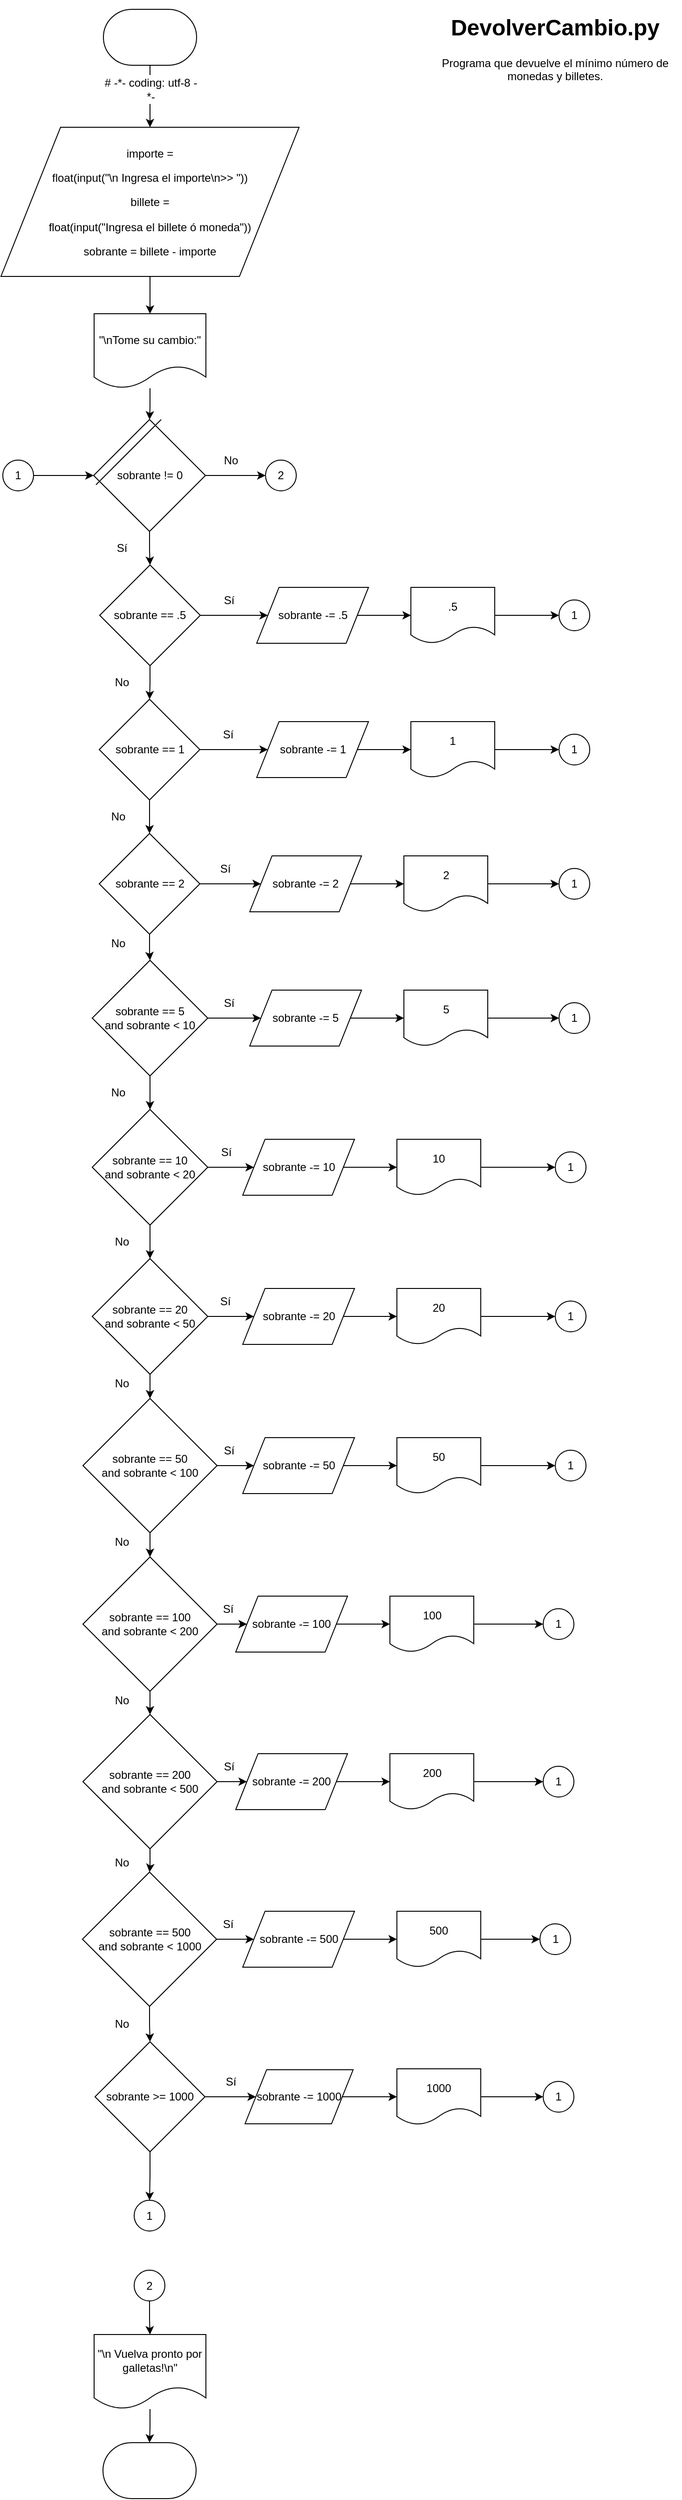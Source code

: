 <mxfile version="10.9.8" type="google"><diagram id="t9eIMvIFj8lqUvyRgRZ9" name="Page-1"><mxGraphModel dx="2066" dy="1090" grid="1" gridSize="10" guides="1" tooltips="1" connect="1" arrows="1" fold="1" page="1" pageScale="1" pageWidth="850" pageHeight="1100" math="0" shadow="0"><root><mxCell id="0"/><mxCell id="1" parent="0"/><mxCell id="4BTMthnvzZJZzFdLzzdM-22" value="&lt;h1&gt;DevolverCambio.py&lt;br&gt;&lt;/h1&gt;&lt;p&gt;Programa que devuelve el mínimo número de monedas y billetes.&lt;br&gt;&lt;/p&gt;" style="text;html=1;strokeColor=none;fillColor=none;spacing=5;spacingTop=-20;whiteSpace=wrap;overflow=hidden;rounded=0;labelBackgroundColor=#ffffff;align=center;" parent="1" vertex="1"><mxGeometry x="538" y="40" width="270" height="90" as="geometry"/></mxCell><mxCell id="h7jLW6X67XXgZr9En6BO-9" value="" style="edgeStyle=orthogonalEdgeStyle;rounded=0;orthogonalLoop=1;jettySize=auto;html=1;" parent="1" source="4BTMthnvzZJZzFdLzzdM-1" target="h7jLW6X67XXgZr9En6BO-5" edge="1"><mxGeometry relative="1" as="geometry"/></mxCell><mxCell id="4BTMthnvzZJZzFdLzzdM-1" value="" style="strokeWidth=1;html=1;shape=mxgraph.flowchart.terminator;whiteSpace=wrap;" parent="1" vertex="1"><mxGeometry x="188" y="40" width="100" height="60" as="geometry"/></mxCell><mxCell id="4BTMthnvzZJZzFdLzzdM-18" value="" style="strokeWidth=1;html=1;shape=mxgraph.flowchart.terminator;whiteSpace=wrap;" parent="1" vertex="1"><mxGeometry x="187.5" y="2650" width="100" height="60" as="geometry"/></mxCell><mxCell id="Xz02Oz3Y_yTsG8PLeqi4-4" value="" style="edgeStyle=orthogonalEdgeStyle;rounded=0;orthogonalLoop=1;jettySize=auto;html=1;" edge="1" parent="1" source="h7jLW6X67XXgZr9En6BO-1" target="Xz02Oz3Y_yTsG8PLeqi4-2"><mxGeometry relative="1" as="geometry"/></mxCell><mxCell id="Xz02Oz3Y_yTsG8PLeqi4-122" value="" style="edgeStyle=orthogonalEdgeStyle;rounded=0;orthogonalLoop=1;jettySize=auto;html=1;" edge="1" parent="1" source="h7jLW6X67XXgZr9En6BO-1" target="Xz02Oz3Y_yTsG8PLeqi4-121"><mxGeometry relative="1" as="geometry"/></mxCell><mxCell id="h7jLW6X67XXgZr9En6BO-1" value="sobrante != 0" style="rhombus;whiteSpace=wrap;html=1;" parent="1" vertex="1"><mxGeometry x="177.5" y="480" width="120" height="120" as="geometry"/></mxCell><mxCell id="Xz02Oz3Y_yTsG8PLeqi4-1" value="" style="edgeStyle=orthogonalEdgeStyle;rounded=0;orthogonalLoop=1;jettySize=auto;html=1;" edge="1" parent="1" source="h7jLW6X67XXgZr9En6BO-5" target="h7jLW6X67XXgZr9En6BO-29"><mxGeometry relative="1" as="geometry"/></mxCell><mxCell id="h7jLW6X67XXgZr9En6BO-5" value="&lt;div title=&quot;Page 1&quot;&gt;&lt;div&gt;&lt;div&gt;&lt;div&gt;&lt;p&gt;&lt;span&gt;importe = &lt;br&gt;&lt;/span&gt;&lt;/p&gt;&lt;p&gt;&lt;span&gt;float(input(&quot;\n Ingresa el importe\n&amp;gt;&amp;gt; &quot;))&lt;/span&gt;&lt;/p&gt;&lt;div title=&quot;Page 1&quot;&gt;&lt;div&gt;&lt;div&gt;&lt;div&gt;&lt;p&gt;&lt;span&gt;billete = &lt;br&gt;&lt;/span&gt;&lt;/p&gt;&lt;p&gt;&lt;span&gt;float(input(&quot;Ingresa el billete ó moneda&quot;))&lt;/span&gt;&lt;/p&gt;&lt;p&gt;&lt;span&gt;sobrante = billete - importe&lt;br&gt;&lt;/span&gt;&lt;/p&gt;&lt;/div&gt;&lt;/div&gt;&lt;/div&gt;&lt;/div&gt;&lt;/div&gt;&lt;/div&gt;&lt;/div&gt;&lt;/div&gt;" style="shape=parallelogram;perimeter=parallelogramPerimeter;whiteSpace=wrap;html=1;" parent="1" vertex="1"><mxGeometry x="78" y="166.5" width="320" height="160" as="geometry"/></mxCell><mxCell id="h7jLW6X67XXgZr9En6BO-13" value="Sí" style="text;html=1;strokeColor=none;fillColor=none;align=center;verticalAlign=middle;whiteSpace=wrap;rounded=0;" parent="1" vertex="1"><mxGeometry x="187.5" y="608" width="40" height="20" as="geometry"/></mxCell><mxCell id="h7jLW6X67XXgZr9En6BO-14" value="No" style="text;html=1;strokeColor=none;fillColor=none;align=center;verticalAlign=middle;whiteSpace=wrap;rounded=0;" parent="1" vertex="1"><mxGeometry x="305" y="513.5" width="40" height="20" as="geometry"/></mxCell><mxCell id="h7jLW6X67XXgZr9En6BO-25" value="# -*- coding: utf-8 -*-" style="text;html=1;strokeColor=none;fillColor=#ffffff;align=center;verticalAlign=middle;whiteSpace=wrap;rounded=0;" parent="1" vertex="1"><mxGeometry x="183.5" y="110.5" width="110" height="31" as="geometry"/></mxCell><mxCell id="Xz02Oz3Y_yTsG8PLeqi4-3" value="" style="edgeStyle=orthogonalEdgeStyle;rounded=0;orthogonalLoop=1;jettySize=auto;html=1;" edge="1" parent="1" source="h7jLW6X67XXgZr9En6BO-29" target="h7jLW6X67XXgZr9En6BO-1"><mxGeometry relative="1" as="geometry"/></mxCell><mxCell id="h7jLW6X67XXgZr9En6BO-29" value="&lt;div title=&quot;Page 1&quot;&gt;&lt;div&gt;&lt;div&gt;&lt;div&gt;&lt;p&gt;&lt;span&gt;&quot;\nTome su cambio:&quot;&lt;/span&gt;&lt;/p&gt;&lt;/div&gt;&lt;/div&gt;&lt;/div&gt;&lt;/div&gt;" style="shape=document;whiteSpace=wrap;html=1;boundedLbl=1;fillColor=#ffffff;" parent="1" vertex="1"><mxGeometry x="178" y="366.5" width="120" height="80" as="geometry"/></mxCell><mxCell id="h7jLW6X67XXgZr9En6BO-65" value="1" style="ellipse;whiteSpace=wrap;html=1;aspect=fixed;fillColor=#ffffff;" parent="1" vertex="1"><mxGeometry x="677" y="673.5" width="33" height="33" as="geometry"/></mxCell><mxCell id="Xz02Oz3Y_yTsG8PLeqi4-9" value="" style="edgeStyle=orthogonalEdgeStyle;rounded=0;orthogonalLoop=1;jettySize=auto;html=1;" edge="1" parent="1" source="Xz02Oz3Y_yTsG8PLeqi4-2" target="Xz02Oz3Y_yTsG8PLeqi4-6"><mxGeometry relative="1" as="geometry"/></mxCell><mxCell id="Xz02Oz3Y_yTsG8PLeqi4-12" value="" style="edgeStyle=orthogonalEdgeStyle;rounded=0;orthogonalLoop=1;jettySize=auto;html=1;" edge="1" parent="1" source="Xz02Oz3Y_yTsG8PLeqi4-2" target="Xz02Oz3Y_yTsG8PLeqi4-11"><mxGeometry relative="1" as="geometry"/></mxCell><mxCell id="Xz02Oz3Y_yTsG8PLeqi4-2" value="sobrante == .5" style="rhombus;whiteSpace=wrap;html=1;" vertex="1" parent="1"><mxGeometry x="184" y="636" width="108" height="108" as="geometry"/></mxCell><mxCell id="Xz02Oz3Y_yTsG8PLeqi4-10" value="" style="edgeStyle=orthogonalEdgeStyle;rounded=0;orthogonalLoop=1;jettySize=auto;html=1;" edge="1" parent="1" source="Xz02Oz3Y_yTsG8PLeqi4-6" target="Xz02Oz3Y_yTsG8PLeqi4-7"><mxGeometry relative="1" as="geometry"/></mxCell><mxCell id="Xz02Oz3Y_yTsG8PLeqi4-6" value="sobrante -= .5" style="shape=parallelogram;perimeter=parallelogramPerimeter;whiteSpace=wrap;html=1;" vertex="1" parent="1"><mxGeometry x="352.5" y="660" width="120" height="60" as="geometry"/></mxCell><mxCell id="Xz02Oz3Y_yTsG8PLeqi4-82" value="" style="edgeStyle=orthogonalEdgeStyle;rounded=0;orthogonalLoop=1;jettySize=auto;html=1;" edge="1" parent="1" source="Xz02Oz3Y_yTsG8PLeqi4-7" target="h7jLW6X67XXgZr9En6BO-65"><mxGeometry relative="1" as="geometry"/></mxCell><mxCell id="Xz02Oz3Y_yTsG8PLeqi4-7" value=".5" style="shape=document;whiteSpace=wrap;html=1;boundedLbl=1;fillColor=#ffffff;" vertex="1" parent="1"><mxGeometry x="518" y="660" width="90" height="60" as="geometry"/></mxCell><mxCell id="Xz02Oz3Y_yTsG8PLeqi4-15" value="" style="edgeStyle=orthogonalEdgeStyle;rounded=0;orthogonalLoop=1;jettySize=auto;html=1;" edge="1" parent="1" source="Xz02Oz3Y_yTsG8PLeqi4-11" target="Xz02Oz3Y_yTsG8PLeqi4-13"><mxGeometry relative="1" as="geometry"/></mxCell><mxCell id="Xz02Oz3Y_yTsG8PLeqi4-24" value="" style="edgeStyle=orthogonalEdgeStyle;rounded=0;orthogonalLoop=1;jettySize=auto;html=1;" edge="1" parent="1" source="Xz02Oz3Y_yTsG8PLeqi4-11" target="Xz02Oz3Y_yTsG8PLeqi4-21"><mxGeometry relative="1" as="geometry"/></mxCell><mxCell id="Xz02Oz3Y_yTsG8PLeqi4-11" value="sobrante == 1" style="rhombus;whiteSpace=wrap;html=1;" vertex="1" parent="1"><mxGeometry x="183.5" y="780" width="108" height="108" as="geometry"/></mxCell><mxCell id="Xz02Oz3Y_yTsG8PLeqi4-16" value="" style="edgeStyle=orthogonalEdgeStyle;rounded=0;orthogonalLoop=1;jettySize=auto;html=1;" edge="1" parent="1" source="Xz02Oz3Y_yTsG8PLeqi4-13" target="Xz02Oz3Y_yTsG8PLeqi4-14"><mxGeometry relative="1" as="geometry"/></mxCell><mxCell id="Xz02Oz3Y_yTsG8PLeqi4-13" value="sobrante -= 1" style="shape=parallelogram;perimeter=parallelogramPerimeter;whiteSpace=wrap;html=1;" vertex="1" parent="1"><mxGeometry x="352.5" y="804" width="120" height="60" as="geometry"/></mxCell><mxCell id="Xz02Oz3Y_yTsG8PLeqi4-84" value="" style="edgeStyle=orthogonalEdgeStyle;rounded=0;orthogonalLoop=1;jettySize=auto;html=1;" edge="1" parent="1" source="Xz02Oz3Y_yTsG8PLeqi4-14" target="Xz02Oz3Y_yTsG8PLeqi4-83"><mxGeometry relative="1" as="geometry"/></mxCell><mxCell id="Xz02Oz3Y_yTsG8PLeqi4-14" value="1" style="shape=document;whiteSpace=wrap;html=1;boundedLbl=1;fillColor=#ffffff;" vertex="1" parent="1"><mxGeometry x="518" y="804" width="90" height="60" as="geometry"/></mxCell><mxCell id="Xz02Oz3Y_yTsG8PLeqi4-25" value="" style="edgeStyle=orthogonalEdgeStyle;rounded=0;orthogonalLoop=1;jettySize=auto;html=1;" edge="1" parent="1" source="Xz02Oz3Y_yTsG8PLeqi4-21" target="Xz02Oz3Y_yTsG8PLeqi4-22"><mxGeometry relative="1" as="geometry"/></mxCell><mxCell id="Xz02Oz3Y_yTsG8PLeqi4-30" value="" style="edgeStyle=orthogonalEdgeStyle;rounded=0;orthogonalLoop=1;jettySize=auto;html=1;" edge="1" parent="1" source="Xz02Oz3Y_yTsG8PLeqi4-21" target="Xz02Oz3Y_yTsG8PLeqi4-27"><mxGeometry relative="1" as="geometry"/></mxCell><mxCell id="Xz02Oz3Y_yTsG8PLeqi4-21" value="sobrante == 2" style="rhombus;whiteSpace=wrap;html=1;" vertex="1" parent="1"><mxGeometry x="183.5" y="924" width="108" height="108" as="geometry"/></mxCell><mxCell id="Xz02Oz3Y_yTsG8PLeqi4-26" value="" style="edgeStyle=orthogonalEdgeStyle;rounded=0;orthogonalLoop=1;jettySize=auto;html=1;" edge="1" parent="1" source="Xz02Oz3Y_yTsG8PLeqi4-22" target="Xz02Oz3Y_yTsG8PLeqi4-23"><mxGeometry relative="1" as="geometry"/></mxCell><mxCell id="Xz02Oz3Y_yTsG8PLeqi4-22" value="sobrante -= 2" style="shape=parallelogram;perimeter=parallelogramPerimeter;whiteSpace=wrap;html=1;" vertex="1" parent="1"><mxGeometry x="345" y="948" width="120" height="60" as="geometry"/></mxCell><mxCell id="Xz02Oz3Y_yTsG8PLeqi4-86" value="" style="edgeStyle=orthogonalEdgeStyle;rounded=0;orthogonalLoop=1;jettySize=auto;html=1;" edge="1" parent="1" source="Xz02Oz3Y_yTsG8PLeqi4-23" target="Xz02Oz3Y_yTsG8PLeqi4-85"><mxGeometry relative="1" as="geometry"/></mxCell><mxCell id="Xz02Oz3Y_yTsG8PLeqi4-23" value="2" style="shape=document;whiteSpace=wrap;html=1;boundedLbl=1;fillColor=#ffffff;" vertex="1" parent="1"><mxGeometry x="510.5" y="948" width="90" height="60" as="geometry"/></mxCell><mxCell id="Xz02Oz3Y_yTsG8PLeqi4-32" value="" style="edgeStyle=orthogonalEdgeStyle;rounded=0;orthogonalLoop=1;jettySize=auto;html=1;" edge="1" parent="1" source="Xz02Oz3Y_yTsG8PLeqi4-27" target="Xz02Oz3Y_yTsG8PLeqi4-28"><mxGeometry relative="1" as="geometry"/></mxCell><mxCell id="Xz02Oz3Y_yTsG8PLeqi4-37" value="" style="edgeStyle=orthogonalEdgeStyle;rounded=0;orthogonalLoop=1;jettySize=auto;html=1;" edge="1" parent="1" source="Xz02Oz3Y_yTsG8PLeqi4-27" target="Xz02Oz3Y_yTsG8PLeqi4-36"><mxGeometry relative="1" as="geometry"/></mxCell><mxCell id="Xz02Oz3Y_yTsG8PLeqi4-27" value="&lt;div&gt;sobrante == 5 &lt;br&gt;&lt;/div&gt;&lt;div&gt;and sobrante &amp;lt; 10&lt;/div&gt;" style="rhombus;whiteSpace=wrap;html=1;" vertex="1" parent="1"><mxGeometry x="176" y="1060" width="124" height="124" as="geometry"/></mxCell><mxCell id="Xz02Oz3Y_yTsG8PLeqi4-33" value="" style="edgeStyle=orthogonalEdgeStyle;rounded=0;orthogonalLoop=1;jettySize=auto;html=1;" edge="1" parent="1" source="Xz02Oz3Y_yTsG8PLeqi4-28" target="Xz02Oz3Y_yTsG8PLeqi4-29"><mxGeometry relative="1" as="geometry"/></mxCell><mxCell id="Xz02Oz3Y_yTsG8PLeqi4-28" value="sobrante -= 5" style="shape=parallelogram;perimeter=parallelogramPerimeter;whiteSpace=wrap;html=1;" vertex="1" parent="1"><mxGeometry x="345" y="1092" width="120" height="60" as="geometry"/></mxCell><mxCell id="Xz02Oz3Y_yTsG8PLeqi4-88" value="" style="edgeStyle=orthogonalEdgeStyle;rounded=0;orthogonalLoop=1;jettySize=auto;html=1;" edge="1" parent="1" source="Xz02Oz3Y_yTsG8PLeqi4-29" target="Xz02Oz3Y_yTsG8PLeqi4-87"><mxGeometry relative="1" as="geometry"/></mxCell><mxCell id="Xz02Oz3Y_yTsG8PLeqi4-29" value="5" style="shape=document;whiteSpace=wrap;html=1;boundedLbl=1;fillColor=#ffffff;" vertex="1" parent="1"><mxGeometry x="510.5" y="1092" width="90" height="60" as="geometry"/></mxCell><mxCell id="Xz02Oz3Y_yTsG8PLeqi4-40" value="" style="edgeStyle=orthogonalEdgeStyle;rounded=0;orthogonalLoop=1;jettySize=auto;html=1;" edge="1" parent="1" source="Xz02Oz3Y_yTsG8PLeqi4-36" target="Xz02Oz3Y_yTsG8PLeqi4-38"><mxGeometry relative="1" as="geometry"/></mxCell><mxCell id="Xz02Oz3Y_yTsG8PLeqi4-43" value="" style="edgeStyle=orthogonalEdgeStyle;rounded=0;orthogonalLoop=1;jettySize=auto;html=1;" edge="1" parent="1" source="Xz02Oz3Y_yTsG8PLeqi4-36" target="Xz02Oz3Y_yTsG8PLeqi4-42"><mxGeometry relative="1" as="geometry"/></mxCell><mxCell id="Xz02Oz3Y_yTsG8PLeqi4-36" value="&lt;div&gt;sobrante == 10 &lt;br&gt;&lt;/div&gt;&lt;div&gt;and sobrante &amp;lt; 20&lt;/div&gt;" style="rhombus;whiteSpace=wrap;html=1;" vertex="1" parent="1"><mxGeometry x="176" y="1220" width="124" height="124" as="geometry"/></mxCell><mxCell id="Xz02Oz3Y_yTsG8PLeqi4-41" value="" style="edgeStyle=orthogonalEdgeStyle;rounded=0;orthogonalLoop=1;jettySize=auto;html=1;" edge="1" parent="1" source="Xz02Oz3Y_yTsG8PLeqi4-38" target="Xz02Oz3Y_yTsG8PLeqi4-39"><mxGeometry relative="1" as="geometry"/></mxCell><mxCell id="Xz02Oz3Y_yTsG8PLeqi4-38" value="sobrante -= 10" style="shape=parallelogram;perimeter=parallelogramPerimeter;whiteSpace=wrap;html=1;" vertex="1" parent="1"><mxGeometry x="337.5" y="1252" width="120" height="60" as="geometry"/></mxCell><mxCell id="Xz02Oz3Y_yTsG8PLeqi4-98" value="" style="edgeStyle=orthogonalEdgeStyle;rounded=0;orthogonalLoop=1;jettySize=auto;html=1;" edge="1" parent="1" source="Xz02Oz3Y_yTsG8PLeqi4-39" target="Xz02Oz3Y_yTsG8PLeqi4-95"><mxGeometry relative="1" as="geometry"/></mxCell><mxCell id="Xz02Oz3Y_yTsG8PLeqi4-39" value="10" style="shape=document;whiteSpace=wrap;html=1;boundedLbl=1;fillColor=#ffffff;" vertex="1" parent="1"><mxGeometry x="503" y="1252" width="90" height="60" as="geometry"/></mxCell><mxCell id="Xz02Oz3Y_yTsG8PLeqi4-46" value="" style="edgeStyle=orthogonalEdgeStyle;rounded=0;orthogonalLoop=1;jettySize=auto;html=1;" edge="1" parent="1" source="Xz02Oz3Y_yTsG8PLeqi4-42" target="Xz02Oz3Y_yTsG8PLeqi4-44"><mxGeometry relative="1" as="geometry"/></mxCell><mxCell id="Xz02Oz3Y_yTsG8PLeqi4-49" value="" style="edgeStyle=orthogonalEdgeStyle;rounded=0;orthogonalLoop=1;jettySize=auto;html=1;" edge="1" parent="1" source="Xz02Oz3Y_yTsG8PLeqi4-42" target="Xz02Oz3Y_yTsG8PLeqi4-48"><mxGeometry relative="1" as="geometry"/></mxCell><mxCell id="Xz02Oz3Y_yTsG8PLeqi4-42" value="&lt;div&gt;sobrante == 20 &lt;br&gt;&lt;/div&gt;&lt;div&gt;and sobrante &amp;lt; 50&lt;/div&gt;" style="rhombus;whiteSpace=wrap;html=1;" vertex="1" parent="1"><mxGeometry x="176" y="1380" width="124" height="124" as="geometry"/></mxCell><mxCell id="Xz02Oz3Y_yTsG8PLeqi4-47" value="" style="edgeStyle=orthogonalEdgeStyle;rounded=0;orthogonalLoop=1;jettySize=auto;html=1;" edge="1" parent="1" source="Xz02Oz3Y_yTsG8PLeqi4-44" target="Xz02Oz3Y_yTsG8PLeqi4-45"><mxGeometry relative="1" as="geometry"/></mxCell><mxCell id="Xz02Oz3Y_yTsG8PLeqi4-44" value="sobrante -= 20" style="shape=parallelogram;perimeter=parallelogramPerimeter;whiteSpace=wrap;html=1;" vertex="1" parent="1"><mxGeometry x="337.5" y="1412" width="120" height="60" as="geometry"/></mxCell><mxCell id="Xz02Oz3Y_yTsG8PLeqi4-102" value="" style="edgeStyle=orthogonalEdgeStyle;rounded=0;orthogonalLoop=1;jettySize=auto;html=1;" edge="1" parent="1" source="Xz02Oz3Y_yTsG8PLeqi4-45" target="Xz02Oz3Y_yTsG8PLeqi4-99"><mxGeometry relative="1" as="geometry"/></mxCell><mxCell id="Xz02Oz3Y_yTsG8PLeqi4-45" value="20" style="shape=document;whiteSpace=wrap;html=1;boundedLbl=1;fillColor=#ffffff;" vertex="1" parent="1"><mxGeometry x="503" y="1412" width="90" height="60" as="geometry"/></mxCell><mxCell id="Xz02Oz3Y_yTsG8PLeqi4-52" value="" style="edgeStyle=orthogonalEdgeStyle;rounded=0;orthogonalLoop=1;jettySize=auto;html=1;" edge="1" parent="1" source="Xz02Oz3Y_yTsG8PLeqi4-48" target="Xz02Oz3Y_yTsG8PLeqi4-50"><mxGeometry relative="1" as="geometry"/></mxCell><mxCell id="Xz02Oz3Y_yTsG8PLeqi4-55" value="" style="edgeStyle=orthogonalEdgeStyle;rounded=0;orthogonalLoop=1;jettySize=auto;html=1;" edge="1" parent="1" source="Xz02Oz3Y_yTsG8PLeqi4-48" target="Xz02Oz3Y_yTsG8PLeqi4-54"><mxGeometry relative="1" as="geometry"/></mxCell><mxCell id="Xz02Oz3Y_yTsG8PLeqi4-48" value="&lt;div&gt;sobrante == 50 &lt;br&gt;&lt;/div&gt;&lt;div&gt;and sobrante &amp;lt; 100&lt;/div&gt;" style="rhombus;whiteSpace=wrap;html=1;" vertex="1" parent="1"><mxGeometry x="166" y="1530" width="144" height="144" as="geometry"/></mxCell><mxCell id="Xz02Oz3Y_yTsG8PLeqi4-53" value="" style="edgeStyle=orthogonalEdgeStyle;rounded=0;orthogonalLoop=1;jettySize=auto;html=1;" edge="1" parent="1" source="Xz02Oz3Y_yTsG8PLeqi4-50" target="Xz02Oz3Y_yTsG8PLeqi4-51"><mxGeometry relative="1" as="geometry"/></mxCell><mxCell id="Xz02Oz3Y_yTsG8PLeqi4-50" value="sobrante -= 50" style="shape=parallelogram;perimeter=parallelogramPerimeter;whiteSpace=wrap;html=1;" vertex="1" parent="1"><mxGeometry x="337.5" y="1572" width="120" height="60" as="geometry"/></mxCell><mxCell id="Xz02Oz3Y_yTsG8PLeqi4-104" value="" style="edgeStyle=orthogonalEdgeStyle;rounded=0;orthogonalLoop=1;jettySize=auto;html=1;" edge="1" parent="1" source="Xz02Oz3Y_yTsG8PLeqi4-51" target="Xz02Oz3Y_yTsG8PLeqi4-103"><mxGeometry relative="1" as="geometry"/></mxCell><mxCell id="Xz02Oz3Y_yTsG8PLeqi4-51" value="50" style="shape=document;whiteSpace=wrap;html=1;boundedLbl=1;fillColor=#ffffff;" vertex="1" parent="1"><mxGeometry x="503" y="1572" width="90" height="60" as="geometry"/></mxCell><mxCell id="Xz02Oz3Y_yTsG8PLeqi4-58" value="" style="edgeStyle=orthogonalEdgeStyle;rounded=0;orthogonalLoop=1;jettySize=auto;html=1;" edge="1" parent="1" source="Xz02Oz3Y_yTsG8PLeqi4-54" target="Xz02Oz3Y_yTsG8PLeqi4-56"><mxGeometry relative="1" as="geometry"/></mxCell><mxCell id="Xz02Oz3Y_yTsG8PLeqi4-61" value="" style="edgeStyle=orthogonalEdgeStyle;rounded=0;orthogonalLoop=1;jettySize=auto;html=1;" edge="1" parent="1" source="Xz02Oz3Y_yTsG8PLeqi4-54" target="Xz02Oz3Y_yTsG8PLeqi4-60"><mxGeometry relative="1" as="geometry"/></mxCell><mxCell id="Xz02Oz3Y_yTsG8PLeqi4-54" value="&lt;div&gt;sobrante == 100 &lt;br&gt;&lt;/div&gt;&lt;div&gt;and sobrante &amp;lt; 200&lt;/div&gt;" style="rhombus;whiteSpace=wrap;html=1;" vertex="1" parent="1"><mxGeometry x="166" y="1700" width="144" height="144" as="geometry"/></mxCell><mxCell id="Xz02Oz3Y_yTsG8PLeqi4-59" value="" style="edgeStyle=orthogonalEdgeStyle;rounded=0;orthogonalLoop=1;jettySize=auto;html=1;" edge="1" parent="1" source="Xz02Oz3Y_yTsG8PLeqi4-56" target="Xz02Oz3Y_yTsG8PLeqi4-57"><mxGeometry relative="1" as="geometry"/></mxCell><mxCell id="Xz02Oz3Y_yTsG8PLeqi4-56" value="sobrante -= 100" style="shape=parallelogram;perimeter=parallelogramPerimeter;whiteSpace=wrap;html=1;" vertex="1" parent="1"><mxGeometry x="330" y="1742" width="120" height="60" as="geometry"/></mxCell><mxCell id="Xz02Oz3Y_yTsG8PLeqi4-110" value="" style="edgeStyle=orthogonalEdgeStyle;rounded=0;orthogonalLoop=1;jettySize=auto;html=1;" edge="1" parent="1" source="Xz02Oz3Y_yTsG8PLeqi4-57" target="Xz02Oz3Y_yTsG8PLeqi4-105"><mxGeometry relative="1" as="geometry"/></mxCell><mxCell id="Xz02Oz3Y_yTsG8PLeqi4-57" value="100" style="shape=document;whiteSpace=wrap;html=1;boundedLbl=1;fillColor=#ffffff;" vertex="1" parent="1"><mxGeometry x="495.5" y="1742" width="90" height="60" as="geometry"/></mxCell><mxCell id="Xz02Oz3Y_yTsG8PLeqi4-64" value="" style="edgeStyle=orthogonalEdgeStyle;rounded=0;orthogonalLoop=1;jettySize=auto;html=1;" edge="1" parent="1" source="Xz02Oz3Y_yTsG8PLeqi4-60" target="Xz02Oz3Y_yTsG8PLeqi4-62"><mxGeometry relative="1" as="geometry"/></mxCell><mxCell id="Xz02Oz3Y_yTsG8PLeqi4-67" value="" style="edgeStyle=orthogonalEdgeStyle;rounded=0;orthogonalLoop=1;jettySize=auto;html=1;" edge="1" parent="1" source="Xz02Oz3Y_yTsG8PLeqi4-60" target="Xz02Oz3Y_yTsG8PLeqi4-66"><mxGeometry relative="1" as="geometry"/></mxCell><mxCell id="Xz02Oz3Y_yTsG8PLeqi4-60" value="&lt;div&gt;sobrante == 200 &lt;br&gt;&lt;/div&gt;&lt;div&gt;and sobrante &amp;lt; 500&lt;/div&gt;" style="rhombus;whiteSpace=wrap;html=1;" vertex="1" parent="1"><mxGeometry x="166" y="1869" width="144" height="144" as="geometry"/></mxCell><mxCell id="Xz02Oz3Y_yTsG8PLeqi4-65" value="" style="edgeStyle=orthogonalEdgeStyle;rounded=0;orthogonalLoop=1;jettySize=auto;html=1;" edge="1" parent="1" source="Xz02Oz3Y_yTsG8PLeqi4-62" target="Xz02Oz3Y_yTsG8PLeqi4-63"><mxGeometry relative="1" as="geometry"/></mxCell><mxCell id="Xz02Oz3Y_yTsG8PLeqi4-62" value="sobrante -= 200" style="shape=parallelogram;perimeter=parallelogramPerimeter;whiteSpace=wrap;html=1;" vertex="1" parent="1"><mxGeometry x="330" y="1911" width="120" height="60" as="geometry"/></mxCell><mxCell id="Xz02Oz3Y_yTsG8PLeqi4-112" value="" style="edgeStyle=orthogonalEdgeStyle;rounded=0;orthogonalLoop=1;jettySize=auto;html=1;" edge="1" parent="1" source="Xz02Oz3Y_yTsG8PLeqi4-63" target="Xz02Oz3Y_yTsG8PLeqi4-111"><mxGeometry relative="1" as="geometry"/></mxCell><mxCell id="Xz02Oz3Y_yTsG8PLeqi4-63" value="200" style="shape=document;whiteSpace=wrap;html=1;boundedLbl=1;fillColor=#ffffff;" vertex="1" parent="1"><mxGeometry x="495.5" y="1911" width="90" height="60" as="geometry"/></mxCell><mxCell id="Xz02Oz3Y_yTsG8PLeqi4-70" value="" style="edgeStyle=orthogonalEdgeStyle;rounded=0;orthogonalLoop=1;jettySize=auto;html=1;" edge="1" parent="1" source="Xz02Oz3Y_yTsG8PLeqi4-66" target="Xz02Oz3Y_yTsG8PLeqi4-68"><mxGeometry relative="1" as="geometry"/></mxCell><mxCell id="Xz02Oz3Y_yTsG8PLeqi4-75" value="" style="edgeStyle=orthogonalEdgeStyle;rounded=0;orthogonalLoop=1;jettySize=auto;html=1;" edge="1" parent="1" source="Xz02Oz3Y_yTsG8PLeqi4-66" target="Xz02Oz3Y_yTsG8PLeqi4-72"><mxGeometry relative="1" as="geometry"/></mxCell><mxCell id="Xz02Oz3Y_yTsG8PLeqi4-66" value="&lt;div&gt;sobrante == 500 &lt;br&gt;&lt;/div&gt;&lt;div&gt;and sobrante &amp;lt; 1000&lt;/div&gt;" style="rhombus;whiteSpace=wrap;html=1;" vertex="1" parent="1"><mxGeometry x="165.5" y="2038" width="144" height="144" as="geometry"/></mxCell><mxCell id="Xz02Oz3Y_yTsG8PLeqi4-71" value="" style="edgeStyle=orthogonalEdgeStyle;rounded=0;orthogonalLoop=1;jettySize=auto;html=1;" edge="1" parent="1" source="Xz02Oz3Y_yTsG8PLeqi4-68" target="Xz02Oz3Y_yTsG8PLeqi4-69"><mxGeometry relative="1" as="geometry"/></mxCell><mxCell id="Xz02Oz3Y_yTsG8PLeqi4-68" value="sobrante -= 500" style="shape=parallelogram;perimeter=parallelogramPerimeter;whiteSpace=wrap;html=1;" vertex="1" parent="1"><mxGeometry x="337.5" y="2080" width="120" height="60" as="geometry"/></mxCell><mxCell id="Xz02Oz3Y_yTsG8PLeqi4-114" value="" style="edgeStyle=orthogonalEdgeStyle;rounded=0;orthogonalLoop=1;jettySize=auto;html=1;" edge="1" parent="1" source="Xz02Oz3Y_yTsG8PLeqi4-69" target="Xz02Oz3Y_yTsG8PLeqi4-113"><mxGeometry relative="1" as="geometry"/></mxCell><mxCell id="Xz02Oz3Y_yTsG8PLeqi4-69" value="500" style="shape=document;whiteSpace=wrap;html=1;boundedLbl=1;fillColor=#ffffff;" vertex="1" parent="1"><mxGeometry x="503" y="2080" width="90" height="60" as="geometry"/></mxCell><mxCell id="Xz02Oz3Y_yTsG8PLeqi4-76" value="" style="edgeStyle=orthogonalEdgeStyle;rounded=0;orthogonalLoop=1;jettySize=auto;html=1;" edge="1" parent="1" source="Xz02Oz3Y_yTsG8PLeqi4-72" target="Xz02Oz3Y_yTsG8PLeqi4-73"><mxGeometry relative="1" as="geometry"/></mxCell><mxCell id="Xz02Oz3Y_yTsG8PLeqi4-118" value="" style="edgeStyle=orthogonalEdgeStyle;rounded=0;orthogonalLoop=1;jettySize=auto;html=1;" edge="1" parent="1" source="Xz02Oz3Y_yTsG8PLeqi4-72" target="Xz02Oz3Y_yTsG8PLeqi4-117"><mxGeometry relative="1" as="geometry"/></mxCell><mxCell id="Xz02Oz3Y_yTsG8PLeqi4-72" value="&lt;div&gt;sobrante &amp;gt;= 1000&lt;/div&gt;" style="rhombus;whiteSpace=wrap;html=1;" vertex="1" parent="1"><mxGeometry x="179" y="2220" width="118" height="118" as="geometry"/></mxCell><mxCell id="Xz02Oz3Y_yTsG8PLeqi4-77" value="" style="edgeStyle=orthogonalEdgeStyle;rounded=0;orthogonalLoop=1;jettySize=auto;html=1;" edge="1" parent="1" source="Xz02Oz3Y_yTsG8PLeqi4-73" target="Xz02Oz3Y_yTsG8PLeqi4-74"><mxGeometry relative="1" as="geometry"/></mxCell><mxCell id="Xz02Oz3Y_yTsG8PLeqi4-73" value="sobrante -= 1000" style="shape=parallelogram;perimeter=parallelogramPerimeter;whiteSpace=wrap;html=1;" vertex="1" parent="1"><mxGeometry x="340" y="2250" width="116" height="58" as="geometry"/></mxCell><mxCell id="Xz02Oz3Y_yTsG8PLeqi4-116" value="" style="edgeStyle=orthogonalEdgeStyle;rounded=0;orthogonalLoop=1;jettySize=auto;html=1;" edge="1" parent="1" source="Xz02Oz3Y_yTsG8PLeqi4-74" target="Xz02Oz3Y_yTsG8PLeqi4-115"><mxGeometry relative="1" as="geometry"/></mxCell><mxCell id="Xz02Oz3Y_yTsG8PLeqi4-74" value="1000" style="shape=document;whiteSpace=wrap;html=1;boundedLbl=1;fillColor=#ffffff;" vertex="1" parent="1"><mxGeometry x="503" y="2249" width="90" height="60" as="geometry"/></mxCell><mxCell id="Xz02Oz3Y_yTsG8PLeqi4-83" value="1" style="ellipse;whiteSpace=wrap;html=1;aspect=fixed;fillColor=#ffffff;" vertex="1" parent="1"><mxGeometry x="677" y="817.5" width="33" height="33" as="geometry"/></mxCell><mxCell id="Xz02Oz3Y_yTsG8PLeqi4-85" value="1" style="ellipse;whiteSpace=wrap;html=1;aspect=fixed;fillColor=#ffffff;" vertex="1" parent="1"><mxGeometry x="677" y="961.5" width="33" height="33" as="geometry"/></mxCell><mxCell id="Xz02Oz3Y_yTsG8PLeqi4-87" value="1" style="ellipse;whiteSpace=wrap;html=1;aspect=fixed;fillColor=#ffffff;" vertex="1" parent="1"><mxGeometry x="677" y="1105.5" width="33" height="33" as="geometry"/></mxCell><mxCell id="Xz02Oz3Y_yTsG8PLeqi4-95" value="1" style="ellipse;whiteSpace=wrap;html=1;aspect=fixed;fillColor=#ffffff;" vertex="1" parent="1"><mxGeometry x="673" y="1265.5" width="33" height="33" as="geometry"/></mxCell><mxCell id="Xz02Oz3Y_yTsG8PLeqi4-99" value="1" style="ellipse;whiteSpace=wrap;html=1;aspect=fixed;fillColor=#ffffff;" vertex="1" parent="1"><mxGeometry x="673" y="1425.5" width="33" height="33" as="geometry"/></mxCell><mxCell id="Xz02Oz3Y_yTsG8PLeqi4-103" value="1" style="ellipse;whiteSpace=wrap;html=1;aspect=fixed;fillColor=#ffffff;" vertex="1" parent="1"><mxGeometry x="673" y="1585.5" width="33" height="33" as="geometry"/></mxCell><mxCell id="Xz02Oz3Y_yTsG8PLeqi4-105" value="1" style="ellipse;whiteSpace=wrap;html=1;aspect=fixed;fillColor=#ffffff;" vertex="1" parent="1"><mxGeometry x="660" y="1755.5" width="33" height="33" as="geometry"/></mxCell><mxCell id="Xz02Oz3Y_yTsG8PLeqi4-111" value="1" style="ellipse;whiteSpace=wrap;html=1;aspect=fixed;fillColor=#ffffff;" vertex="1" parent="1"><mxGeometry x="660" y="1924.5" width="33" height="33" as="geometry"/></mxCell><mxCell id="Xz02Oz3Y_yTsG8PLeqi4-113" value="1" style="ellipse;whiteSpace=wrap;html=1;aspect=fixed;fillColor=#ffffff;" vertex="1" parent="1"><mxGeometry x="656.5" y="2093.5" width="33" height="33" as="geometry"/></mxCell><mxCell id="Xz02Oz3Y_yTsG8PLeqi4-115" value="1" style="ellipse;whiteSpace=wrap;html=1;aspect=fixed;fillColor=#ffffff;" vertex="1" parent="1"><mxGeometry x="660" y="2262.5" width="33" height="33" as="geometry"/></mxCell><mxCell id="Xz02Oz3Y_yTsG8PLeqi4-117" value="1" style="ellipse;whiteSpace=wrap;html=1;aspect=fixed;fillColor=#ffffff;" vertex="1" parent="1"><mxGeometry x="221" y="2390" width="33" height="33" as="geometry"/></mxCell><mxCell id="Xz02Oz3Y_yTsG8PLeqi4-120" value="" style="edgeStyle=orthogonalEdgeStyle;rounded=0;orthogonalLoop=1;jettySize=auto;html=1;" edge="1" parent="1" source="Xz02Oz3Y_yTsG8PLeqi4-119" target="h7jLW6X67XXgZr9En6BO-1"><mxGeometry relative="1" as="geometry"/></mxCell><mxCell id="Xz02Oz3Y_yTsG8PLeqi4-119" value="1" style="ellipse;whiteSpace=wrap;html=1;aspect=fixed;fillColor=#ffffff;" vertex="1" parent="1"><mxGeometry x="80" y="523.5" width="33" height="33" as="geometry"/></mxCell><mxCell id="Xz02Oz3Y_yTsG8PLeqi4-121" value="2" style="ellipse;whiteSpace=wrap;html=1;aspect=fixed;fillColor=#ffffff;" vertex="1" parent="1"><mxGeometry x="362" y="523.5" width="33" height="33" as="geometry"/></mxCell><mxCell id="Xz02Oz3Y_yTsG8PLeqi4-149" value="" style="edgeStyle=orthogonalEdgeStyle;rounded=0;orthogonalLoop=1;jettySize=auto;html=1;" edge="1" parent="1" source="Xz02Oz3Y_yTsG8PLeqi4-123" target="Xz02Oz3Y_yTsG8PLeqi4-147"><mxGeometry relative="1" as="geometry"/></mxCell><mxCell id="Xz02Oz3Y_yTsG8PLeqi4-123" value="2" style="ellipse;whiteSpace=wrap;html=1;aspect=fixed;fillColor=#ffffff;" vertex="1" parent="1"><mxGeometry x="221" y="2465" width="33" height="33" as="geometry"/></mxCell><mxCell id="Xz02Oz3Y_yTsG8PLeqi4-125" value="" style="endArrow=none;html=1;" edge="1" parent="1"><mxGeometry width="50" height="50" relative="1" as="geometry"><mxPoint x="180" y="550" as="sourcePoint"/><mxPoint x="250" y="480" as="targetPoint"/></mxGeometry></mxCell><mxCell id="Xz02Oz3Y_yTsG8PLeqi4-126" value="Sí" style="text;html=1;strokeColor=none;fillColor=none;align=center;verticalAlign=middle;whiteSpace=wrap;rounded=0;" vertex="1" parent="1"><mxGeometry x="302.5" y="663.5" width="40" height="20" as="geometry"/></mxCell><mxCell id="Xz02Oz3Y_yTsG8PLeqi4-127" value="Sí" style="text;html=1;strokeColor=none;fillColor=none;align=center;verticalAlign=middle;whiteSpace=wrap;rounded=0;" vertex="1" parent="1"><mxGeometry x="302" y="807.5" width="40" height="20" as="geometry"/></mxCell><mxCell id="Xz02Oz3Y_yTsG8PLeqi4-128" value="Sí" style="text;html=1;strokeColor=none;fillColor=none;align=center;verticalAlign=middle;whiteSpace=wrap;rounded=0;" vertex="1" parent="1"><mxGeometry x="298.5" y="951.5" width="40" height="20" as="geometry"/></mxCell><mxCell id="Xz02Oz3Y_yTsG8PLeqi4-129" value="Sí" style="text;html=1;strokeColor=none;fillColor=none;align=center;verticalAlign=middle;whiteSpace=wrap;rounded=0;" vertex="1" parent="1"><mxGeometry x="302.5" y="1095.5" width="40" height="20" as="geometry"/></mxCell><mxCell id="Xz02Oz3Y_yTsG8PLeqi4-130" value="Sí" style="text;html=1;strokeColor=none;fillColor=none;align=center;verticalAlign=middle;whiteSpace=wrap;rounded=0;" vertex="1" parent="1"><mxGeometry x="300" y="1255.5" width="40" height="20" as="geometry"/></mxCell><mxCell id="Xz02Oz3Y_yTsG8PLeqi4-131" value="Sí" style="text;html=1;strokeColor=none;fillColor=none;align=center;verticalAlign=middle;whiteSpace=wrap;rounded=0;" vertex="1" parent="1"><mxGeometry x="298.5" y="1415.5" width="40" height="20" as="geometry"/></mxCell><mxCell id="Xz02Oz3Y_yTsG8PLeqi4-132" value="Sí" style="text;html=1;strokeColor=none;fillColor=none;align=center;verticalAlign=middle;whiteSpace=wrap;rounded=0;" vertex="1" parent="1"><mxGeometry x="302.5" y="1575.5" width="40" height="20" as="geometry"/></mxCell><mxCell id="Xz02Oz3Y_yTsG8PLeqi4-133" value="Sí" style="text;html=1;strokeColor=none;fillColor=none;align=center;verticalAlign=middle;whiteSpace=wrap;rounded=0;" vertex="1" parent="1"><mxGeometry x="302" y="1745.5" width="40" height="20" as="geometry"/></mxCell><mxCell id="Xz02Oz3Y_yTsG8PLeqi4-134" value="Sí" style="text;html=1;strokeColor=none;fillColor=none;align=center;verticalAlign=middle;whiteSpace=wrap;rounded=0;" vertex="1" parent="1"><mxGeometry x="302.5" y="1914.5" width="40" height="20" as="geometry"/></mxCell><mxCell id="Xz02Oz3Y_yTsG8PLeqi4-135" value="Sí" style="text;html=1;strokeColor=none;fillColor=none;align=center;verticalAlign=middle;whiteSpace=wrap;rounded=0;" vertex="1" parent="1"><mxGeometry x="302" y="2083.5" width="40" height="20" as="geometry"/></mxCell><mxCell id="Xz02Oz3Y_yTsG8PLeqi4-136" value="Sí" style="text;html=1;strokeColor=none;fillColor=none;align=center;verticalAlign=middle;whiteSpace=wrap;rounded=0;" vertex="1" parent="1"><mxGeometry x="305" y="2252.5" width="40" height="20" as="geometry"/></mxCell><mxCell id="Xz02Oz3Y_yTsG8PLeqi4-137" value="No" style="text;html=1;strokeColor=none;fillColor=none;align=center;verticalAlign=middle;whiteSpace=wrap;rounded=0;" vertex="1" parent="1"><mxGeometry x="187.5" y="752" width="40" height="20" as="geometry"/></mxCell><mxCell id="Xz02Oz3Y_yTsG8PLeqi4-138" value="No" style="text;html=1;strokeColor=none;fillColor=none;align=center;verticalAlign=middle;whiteSpace=wrap;rounded=0;" vertex="1" parent="1"><mxGeometry x="183.5" y="896" width="40" height="20" as="geometry"/></mxCell><mxCell id="Xz02Oz3Y_yTsG8PLeqi4-139" value="No" style="text;html=1;strokeColor=none;fillColor=none;align=center;verticalAlign=middle;whiteSpace=wrap;rounded=0;" vertex="1" parent="1"><mxGeometry x="183.5" y="1032" width="40" height="20" as="geometry"/></mxCell><mxCell id="Xz02Oz3Y_yTsG8PLeqi4-140" value="No" style="text;html=1;strokeColor=none;fillColor=none;align=center;verticalAlign=middle;whiteSpace=wrap;rounded=0;" vertex="1" parent="1"><mxGeometry x="184" y="1192" width="40" height="20" as="geometry"/></mxCell><mxCell id="Xz02Oz3Y_yTsG8PLeqi4-141" value="No" style="text;html=1;strokeColor=none;fillColor=none;align=center;verticalAlign=middle;whiteSpace=wrap;rounded=0;" vertex="1" parent="1"><mxGeometry x="188" y="1352" width="40" height="20" as="geometry"/></mxCell><mxCell id="Xz02Oz3Y_yTsG8PLeqi4-142" value="No" style="text;html=1;strokeColor=none;fillColor=none;align=center;verticalAlign=middle;whiteSpace=wrap;rounded=0;" vertex="1" parent="1"><mxGeometry x="188" y="1504" width="40" height="20" as="geometry"/></mxCell><mxCell id="Xz02Oz3Y_yTsG8PLeqi4-143" value="No" style="text;html=1;strokeColor=none;fillColor=none;align=center;verticalAlign=middle;whiteSpace=wrap;rounded=0;" vertex="1" parent="1"><mxGeometry x="188" y="1674" width="40" height="20" as="geometry"/></mxCell><mxCell id="Xz02Oz3Y_yTsG8PLeqi4-144" value="No" style="text;html=1;strokeColor=none;fillColor=none;align=center;verticalAlign=middle;whiteSpace=wrap;rounded=0;" vertex="1" parent="1"><mxGeometry x="188" y="1844" width="40" height="20" as="geometry"/></mxCell><mxCell id="Xz02Oz3Y_yTsG8PLeqi4-145" value="No" style="text;html=1;strokeColor=none;fillColor=none;align=center;verticalAlign=middle;whiteSpace=wrap;rounded=0;" vertex="1" parent="1"><mxGeometry x="188" y="2018" width="40" height="20" as="geometry"/></mxCell><mxCell id="Xz02Oz3Y_yTsG8PLeqi4-146" value="No" style="text;html=1;strokeColor=none;fillColor=none;align=center;verticalAlign=middle;whiteSpace=wrap;rounded=0;" vertex="1" parent="1"><mxGeometry x="188" y="2191" width="40" height="20" as="geometry"/></mxCell><mxCell id="Xz02Oz3Y_yTsG8PLeqi4-148" value="" style="edgeStyle=orthogonalEdgeStyle;rounded=0;orthogonalLoop=1;jettySize=auto;html=1;" edge="1" parent="1" source="Xz02Oz3Y_yTsG8PLeqi4-147" target="4BTMthnvzZJZzFdLzzdM-18"><mxGeometry relative="1" as="geometry"/></mxCell><mxCell id="Xz02Oz3Y_yTsG8PLeqi4-147" value="&lt;div title=&quot;Page 1&quot;&gt;&lt;div&gt;&lt;div&gt;&lt;div&gt;&lt;p&gt;&lt;span&gt;&quot;\n Vuelva pronto por galletas!\n&quot;&lt;/span&gt;&lt;/p&gt;&lt;/div&gt;&lt;/div&gt;&lt;/div&gt;&lt;/div&gt;" style="shape=document;whiteSpace=wrap;html=1;boundedLbl=1;fillColor=#ffffff;" vertex="1" parent="1"><mxGeometry x="178" y="2534" width="120" height="80" as="geometry"/></mxCell></root></mxGraphModel></diagram></mxfile>